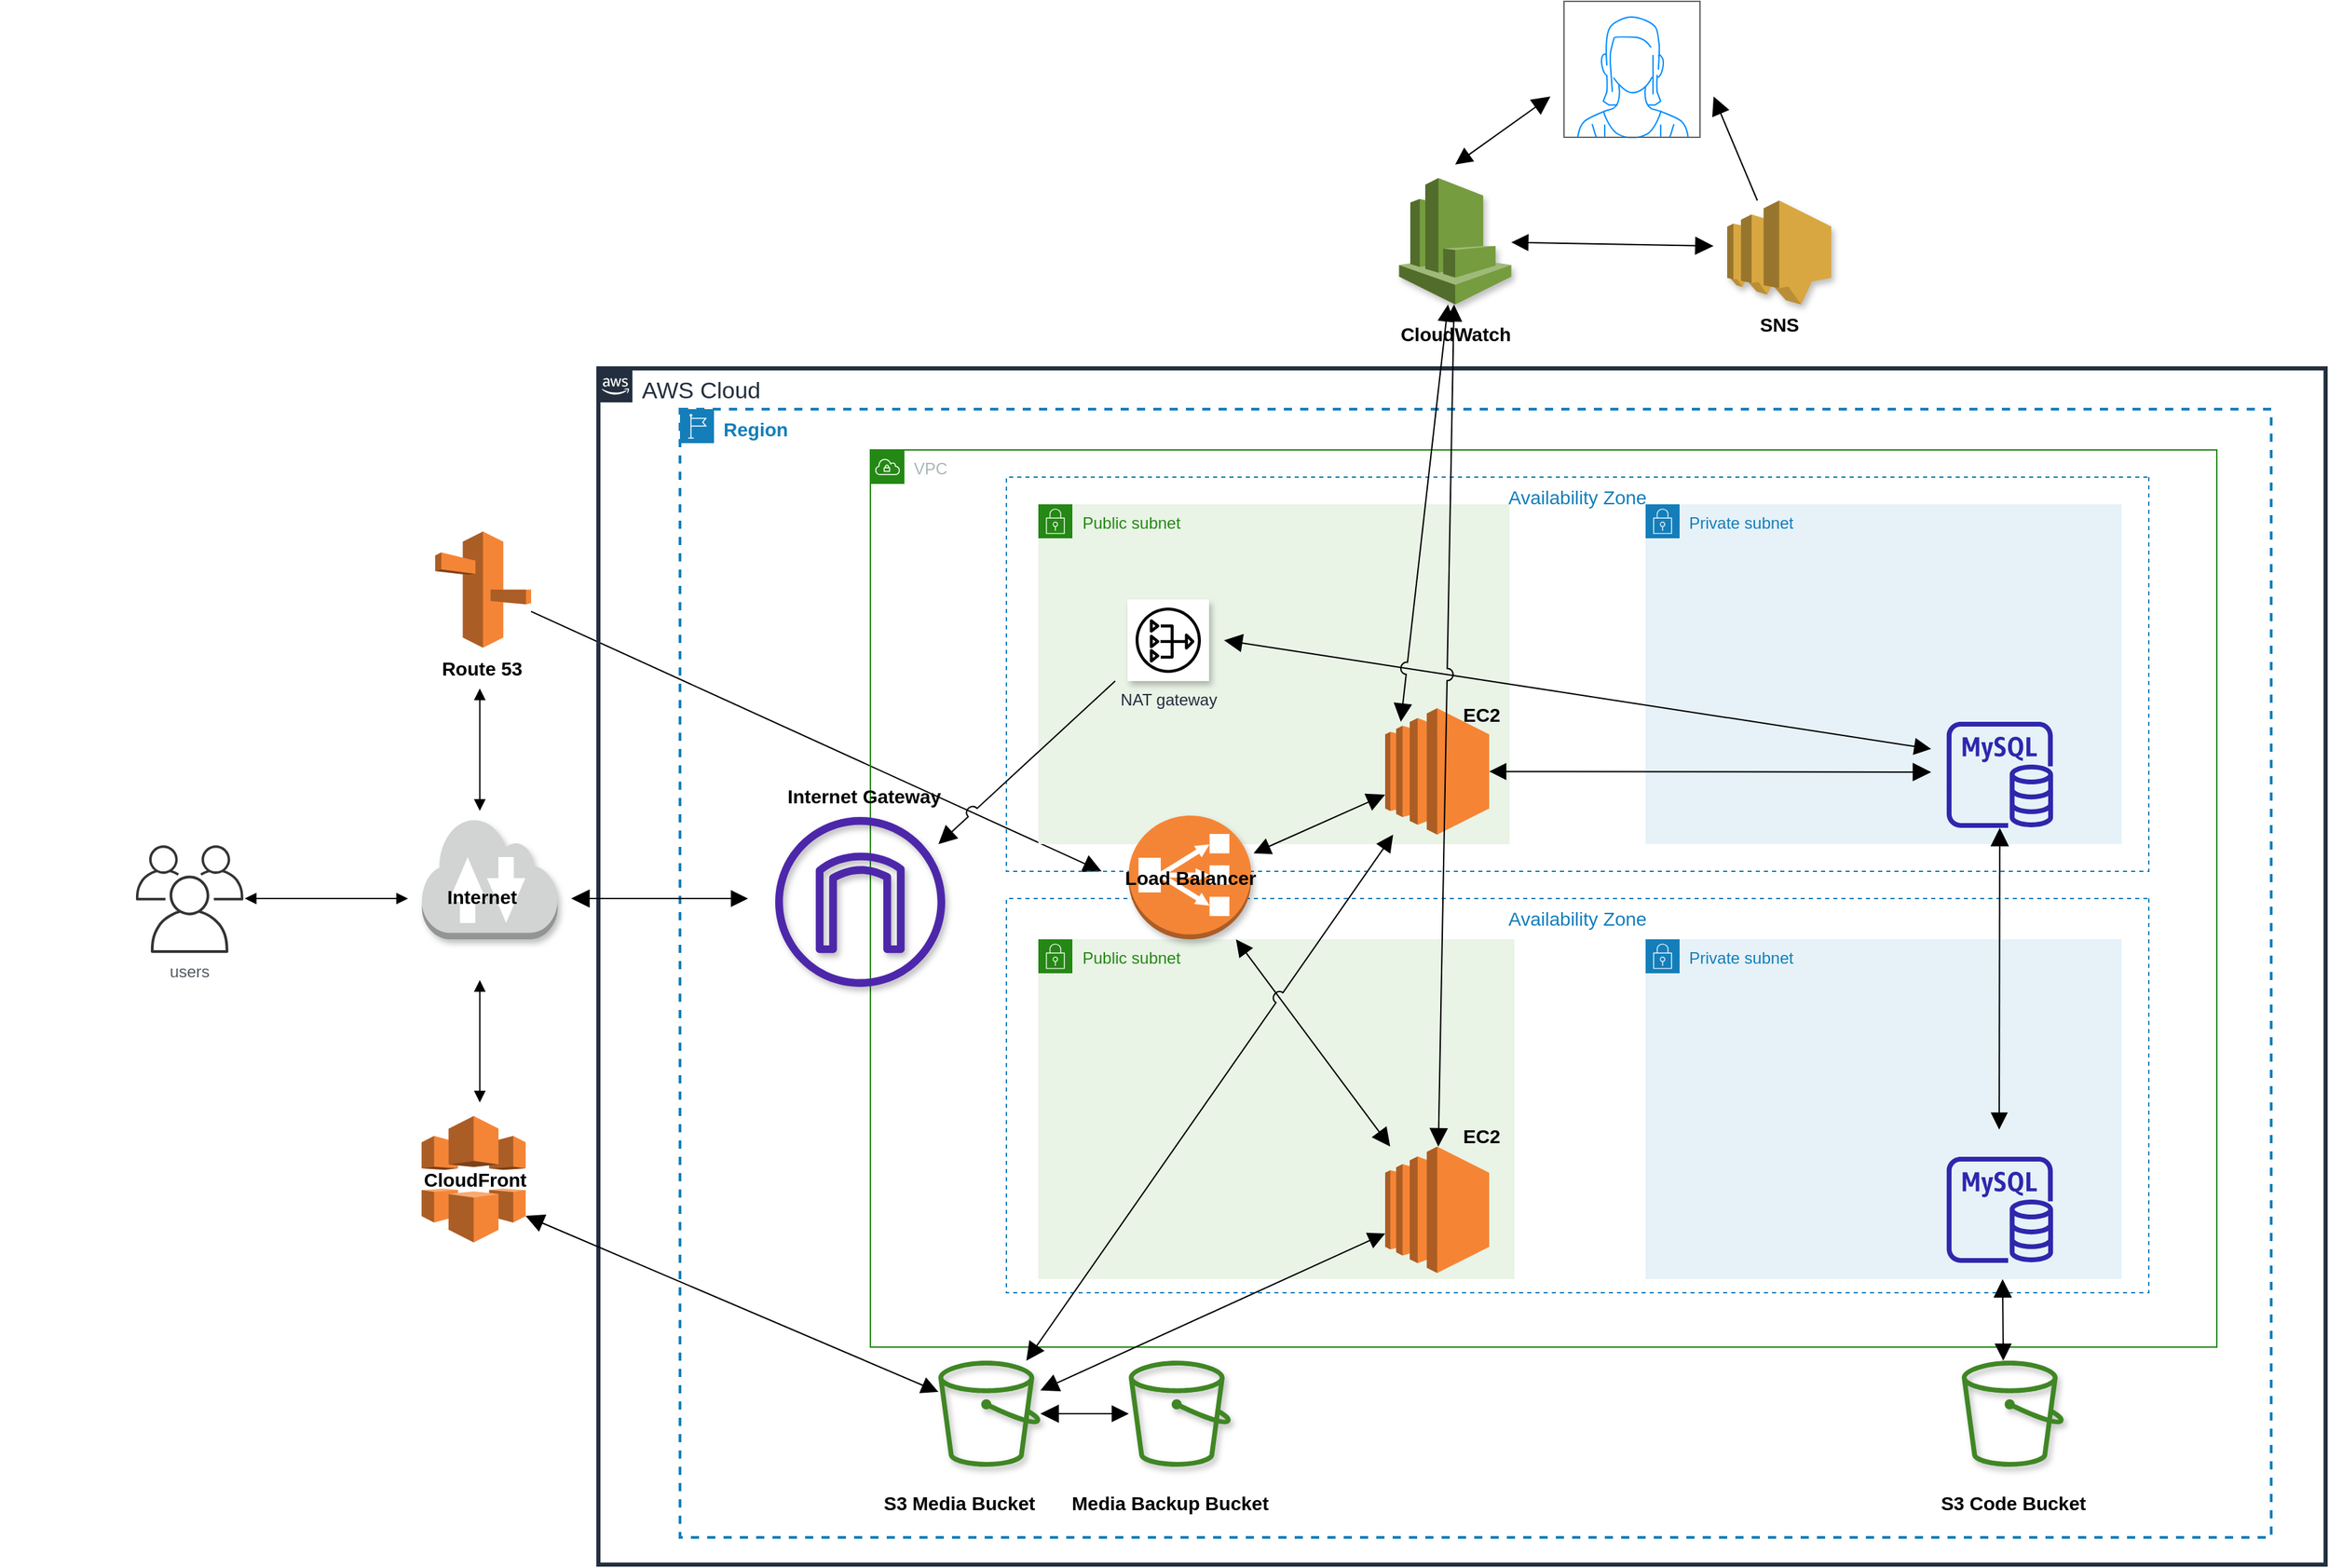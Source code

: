 <mxfile version="20.0.4" type="github"><diagram id="lW2RJok7BJHbPPR6jdGq" name="Page-1"><mxGraphModel dx="3972" dy="2962" grid="1" gridSize="10" guides="1" tooltips="1" connect="1" arrows="1" fold="1" page="1" pageScale="1" pageWidth="850" pageHeight="1100" math="0" shadow="0"><root><object label="" id="0"><mxCell/></object><mxCell id="1" parent="0"/><mxCell id="K6SgaukshG1jjvj-ds88-50" value="" style="edgeStyle=orthogonalEdgeStyle;rounded=0;orthogonalLoop=1;jettySize=auto;html=1;fontSize=14;fontColor=#FFFFFF;endArrow=block;endFill=1;startArrow=block;startFill=1;" parent="1" edge="1"><mxGeometry relative="1" as="geometry"><mxPoint x="-2367" y="-1531" as="sourcePoint"/><mxPoint x="-2247" y="-1531" as="targetPoint"/></mxGeometry></mxCell><mxCell id="K6SgaukshG1jjvj-ds88-9" value="users" style="sketch=0;outlineConnect=0;gradientColor=none;fontColor=#545B64;strokeColor=none;fillColor=#333333;dashed=0;verticalLabelPosition=bottom;verticalAlign=top;align=center;html=1;fontSize=12;fontStyle=0;aspect=fixed;shape=mxgraph.aws4.illustration_users;pointerEvents=1;strokeWidth=5;" parent="1" vertex="1"><mxGeometry x="-2547" y="-1570.12" width="278.9" height="79.12" as="geometry"/></mxCell><mxCell id="K6SgaukshG1jjvj-ds88-76" value="" style="edgeStyle=none;rounded=0;sketch=0;jumpStyle=arc;jumpSize=9;orthogonalLoop=1;jettySize=auto;html=1;fontSize=14;fontColor=#FFFFFF;startArrow=none;startFill=0;endArrow=block;endFill=1;startSize=10;endSize=11;" parent="1" source="K6SgaukshG1jjvj-ds88-19" edge="1"><mxGeometry relative="1" as="geometry"><mxPoint x="-1737" y="-1551" as="targetPoint"/></mxGeometry></mxCell><mxCell id="K6SgaukshG1jjvj-ds88-19" value="" style="outlineConnect=0;dashed=0;verticalLabelPosition=bottom;verticalAlign=top;align=center;html=1;shape=mxgraph.aws3.route_53;fillColor=#F58536;gradientColor=none;fontSize=14;strokeWidth=5;" parent="1" vertex="1"><mxGeometry x="-2227" y="-1801" width="70.5" height="85.5" as="geometry"/></mxCell><mxCell id="K6SgaukshG1jjvj-ds88-20" value="" style="outlineConnect=0;dashed=0;verticalLabelPosition=bottom;verticalAlign=top;align=center;html=1;shape=mxgraph.aws3.cloudfront;fillColor=#F58536;gradientColor=none;fontSize=14;strokeWidth=5;" parent="1" vertex="1"><mxGeometry x="-2237" y="-1371" width="76.5" height="93" as="geometry"/></mxCell><mxCell id="K6SgaukshG1jjvj-ds88-1" value="AWS Cloud" style="points=[[0,0],[0.25,0],[0.5,0],[0.75,0],[1,0],[1,0.25],[1,0.5],[1,0.75],[1,1],[0.75,1],[0.5,1],[0.25,1],[0,1],[0,0.75],[0,0.5],[0,0.25]];outlineConnect=0;gradientColor=none;html=1;whiteSpace=wrap;fontSize=17;fontStyle=0;container=1;pointerEvents=0;collapsible=0;recursiveResize=0;shape=mxgraph.aws4.group;grIcon=mxgraph.aws4.group_aws_cloud_alt;strokeColor=#232F3E;fillColor=none;verticalAlign=top;align=left;spacingLeft=30;fontColor=#232F3E;dashed=0;strokeWidth=3;" parent="1" vertex="1"><mxGeometry x="-2107" y="-1921" width="1270" height="880" as="geometry"/></mxCell><mxCell id="K6SgaukshG1jjvj-ds88-2" value="Region" style="points=[[0,0],[0.25,0],[0.5,0],[0.75,0],[1,0],[1,0.25],[1,0.5],[1,0.75],[1,1],[0.75,1],[0.5,1],[0.25,1],[0,1],[0,0.75],[0,0.5],[0,0.25]];outlineConnect=0;gradientColor=none;html=1;whiteSpace=wrap;fontSize=14;fontStyle=1;container=1;pointerEvents=0;collapsible=0;recursiveResize=0;shape=mxgraph.aws4.group;grIcon=mxgraph.aws4.group_region;strokeColor=#147EBA;fillColor=none;verticalAlign=top;align=left;spacingLeft=30;fontColor=#147EBA;dashed=1;strokeWidth=2;" parent="K6SgaukshG1jjvj-ds88-1" vertex="1"><mxGeometry x="60" y="30" width="1170" height="830" as="geometry"/></mxCell><mxCell id="K6SgaukshG1jjvj-ds88-3" value="VPC" style="points=[[0,0],[0.25,0],[0.5,0],[0.75,0],[1,0],[1,0.25],[1,0.5],[1,0.75],[1,1],[0.75,1],[0.5,1],[0.25,1],[0,1],[0,0.75],[0,0.5],[0,0.25]];outlineConnect=0;gradientColor=none;html=1;whiteSpace=wrap;fontSize=12;fontStyle=0;container=1;pointerEvents=0;collapsible=0;recursiveResize=0;shape=mxgraph.aws4.group;grIcon=mxgraph.aws4.group_vpc;strokeColor=#248814;fillColor=none;verticalAlign=top;align=left;spacingLeft=30;fontColor=#AAB7B8;dashed=0;strokeWidth=1;" parent="K6SgaukshG1jjvj-ds88-2" vertex="1"><mxGeometry x="140" y="30" width="990" height="660" as="geometry"/></mxCell><mxCell id="K6SgaukshG1jjvj-ds88-18" value="Availability Zone" style="fillColor=none;strokeColor=#147EBA;dashed=1;verticalAlign=top;fontStyle=0;fontColor=#147EBA;fontSize=14;direction=south;" parent="K6SgaukshG1jjvj-ds88-3" vertex="1"><mxGeometry x="100" y="330" width="840" height="290" as="geometry"/></mxCell><mxCell id="K6SgaukshG1jjvj-ds88-7" value="Private subnet" style="points=[[0,0],[0.25,0],[0.5,0],[0.75,0],[1,0],[1,0.25],[1,0.5],[1,0.75],[1,1],[0.75,1],[0.5,1],[0.25,1],[0,1],[0,0.75],[0,0.5],[0,0.25]];outlineConnect=0;gradientColor=none;html=1;whiteSpace=wrap;fontSize=12;fontStyle=0;container=1;pointerEvents=0;collapsible=0;recursiveResize=0;shape=mxgraph.aws4.group;grIcon=mxgraph.aws4.group_security_group;grStroke=0;strokeColor=#147EBA;fillColor=#E6F2F8;verticalAlign=top;align=left;spacingLeft=30;fontColor=#147EBA;dashed=0;" parent="K6SgaukshG1jjvj-ds88-3" vertex="1"><mxGeometry x="570" y="360" width="350" height="250" as="geometry"/></mxCell><mxCell id="K6SgaukshG1jjvj-ds88-11" value="" style="sketch=0;outlineConnect=0;fontColor=#232F3E;gradientColor=none;fillColor=#2E27AD;strokeColor=none;dashed=0;verticalLabelPosition=bottom;verticalAlign=top;align=center;html=1;fontSize=12;fontStyle=0;aspect=fixed;pointerEvents=1;shape=mxgraph.aws4.rds_mysql_instance;" parent="K6SgaukshG1jjvj-ds88-3" vertex="1"><mxGeometry x="741" y="520" width="179" height="78" as="geometry"/></mxCell><mxCell id="K6SgaukshG1jjvj-ds88-16" value="Availability Zone" style="fillColor=none;strokeColor=#147EBA;dashed=1;verticalAlign=top;fontStyle=0;fontColor=#147EBA;fontSize=14;direction=south;" parent="K6SgaukshG1jjvj-ds88-3" vertex="1"><mxGeometry x="100" y="20" width="840" height="290" as="geometry"/></mxCell><mxCell id="K6SgaukshG1jjvj-ds88-4" value="Public subnet" style="points=[[0,0],[0.25,0],[0.5,0],[0.75,0],[1,0],[1,0.25],[1,0.5],[1,0.75],[1,1],[0.75,1],[0.5,1],[0.25,1],[0,1],[0,0.75],[0,0.5],[0,0.25]];outlineConnect=0;gradientColor=none;html=1;whiteSpace=wrap;fontSize=12;fontStyle=0;container=1;pointerEvents=0;collapsible=0;recursiveResize=0;shape=mxgraph.aws4.group;grIcon=mxgraph.aws4.group_security_group;grStroke=0;strokeColor=#248814;fillColor=#E9F3E6;verticalAlign=top;align=left;spacingLeft=30;fontColor=#248814;dashed=0;" parent="K6SgaukshG1jjvj-ds88-3" vertex="1"><mxGeometry x="123.5" y="40" width="346.5" height="250" as="geometry"/></mxCell><mxCell id="K6SgaukshG1jjvj-ds88-25" value="NAT gateway" style="sketch=0;outlineConnect=0;fontColor=#232F3E;gradientColor=#ffffff;strokeColor=none;fillColor=#ffffff;dashed=0;verticalLabelPosition=bottom;verticalAlign=top;align=center;html=1;fontSize=12;fontStyle=0;aspect=fixed;shape=mxgraph.aws4.resourceIcon;resIcon=mxgraph.aws4.nat_gateway;shadow=1;gradientDirection=south;" parent="K6SgaukshG1jjvj-ds88-4" vertex="1"><mxGeometry x="65.5" y="70" width="60" height="60" as="geometry"/></mxCell><mxCell id="K6SgaukshG1jjvj-ds88-23" value="" style="outlineConnect=0;dashed=0;verticalLabelPosition=bottom;verticalAlign=top;align=center;html=1;shape=mxgraph.aws3.ec2;fillColor=#F58534;gradientColor=none;fontSize=14;strokeWidth=5;" parent="K6SgaukshG1jjvj-ds88-4" vertex="1"><mxGeometry x="255" y="150" width="76.5" height="93" as="geometry"/></mxCell><mxCell id="K6SgaukshG1jjvj-ds88-6" value="Private subnet" style="points=[[0,0],[0.25,0],[0.5,0],[0.75,0],[1,0],[1,0.25],[1,0.5],[1,0.75],[1,1],[0.75,1],[0.5,1],[0.25,1],[0,1],[0,0.75],[0,0.5],[0,0.25]];outlineConnect=0;gradientColor=none;html=1;whiteSpace=wrap;fontSize=12;fontStyle=0;container=1;pointerEvents=0;collapsible=0;recursiveResize=0;shape=mxgraph.aws4.group;grIcon=mxgraph.aws4.group_security_group;grStroke=0;strokeColor=#147EBA;fillColor=#E6F2F8;verticalAlign=top;align=left;spacingLeft=30;fontColor=#147EBA;dashed=0;" parent="K6SgaukshG1jjvj-ds88-3" vertex="1"><mxGeometry x="570" y="40" width="350" height="250" as="geometry"/></mxCell><mxCell id="K6SgaukshG1jjvj-ds88-117" value="" style="edgeStyle=none;rounded=0;sketch=0;jumpStyle=arc;jumpSize=9;orthogonalLoop=1;jettySize=auto;html=1;fontSize=14;fontColor=#FFFFFF;startArrow=block;startFill=1;endArrow=block;endFill=1;startSize=10;endSize=11;" parent="K6SgaukshG1jjvj-ds88-3" edge="1"><mxGeometry relative="1" as="geometry"><mxPoint x="780" y="220" as="sourcePoint"/><mxPoint x="260" y="140" as="targetPoint"/></mxGeometry></mxCell><mxCell id="K6SgaukshG1jjvj-ds88-10" value="" style="sketch=0;outlineConnect=0;fontColor=#232F3E;gradientColor=none;fillColor=#2E27AD;strokeColor=none;dashed=0;verticalLabelPosition=bottom;verticalAlign=top;align=center;html=1;fontSize=12;fontStyle=0;aspect=fixed;pointerEvents=1;shape=mxgraph.aws4.rds_mysql_instance;" parent="K6SgaukshG1jjvj-ds88-3" vertex="1"><mxGeometry x="741" y="200" width="179" height="78" as="geometry"/></mxCell><mxCell id="K6SgaukshG1jjvj-ds88-5" value="Public subnet" style="points=[[0,0],[0.25,0],[0.5,0],[0.75,0],[1,0],[1,0.25],[1,0.5],[1,0.75],[1,1],[0.75,1],[0.5,1],[0.25,1],[0,1],[0,0.75],[0,0.5],[0,0.25]];outlineConnect=0;gradientColor=none;html=1;whiteSpace=wrap;fontSize=12;fontStyle=0;container=1;pointerEvents=0;collapsible=0;recursiveResize=0;shape=mxgraph.aws4.group;grIcon=mxgraph.aws4.group_security_group;grStroke=0;strokeColor=#248814;fillColor=#E9F3E6;verticalAlign=top;align=left;spacingLeft=30;fontColor=#248814;dashed=0;" parent="K6SgaukshG1jjvj-ds88-3" vertex="1"><mxGeometry x="123.5" y="360" width="350" height="250" as="geometry"/></mxCell><mxCell id="K6SgaukshG1jjvj-ds88-36" value="&lt;b&gt;EC2&lt;/b&gt;" style="text;html=1;resizable=0;autosize=1;align=center;verticalAlign=middle;points=[];fillColor=none;strokeColor=none;rounded=0;shadow=1;fontSize=14;" parent="K6SgaukshG1jjvj-ds88-5" vertex="1"><mxGeometry x="300" y="130" width="50" height="30" as="geometry"/></mxCell><mxCell id="K6SgaukshG1jjvj-ds88-85" value="" style="edgeStyle=none;rounded=0;sketch=0;jumpStyle=arc;jumpSize=9;orthogonalLoop=1;jettySize=auto;html=1;fontSize=14;fontColor=#FFFFFF;startArrow=block;startFill=1;endArrow=block;endFill=1;startSize=10;endSize=11;" parent="K6SgaukshG1jjvj-ds88-3" source="K6SgaukshG1jjvj-ds88-32" target="K6SgaukshG1jjvj-ds88-28" edge="1"><mxGeometry relative="1" as="geometry"><mxPoint x="235" y="455.5" as="targetPoint"/></mxGeometry></mxCell><mxCell id="K6SgaukshG1jjvj-ds88-32" value="" style="outlineConnect=0;dashed=0;verticalLabelPosition=bottom;verticalAlign=top;align=center;html=1;shape=mxgraph.aws3.classic_load_balancer;fillColor=#F58536;gradientColor=none;shadow=1;fontSize=14;strokeWidth=5;" parent="K6SgaukshG1jjvj-ds88-3" vertex="1"><mxGeometry x="190" y="269" width="90" height="91" as="geometry"/></mxCell><mxCell id="K6SgaukshG1jjvj-ds88-82" value="" style="edgeStyle=none;rounded=0;sketch=0;jumpStyle=arc;jumpSize=9;orthogonalLoop=1;jettySize=auto;html=1;fontSize=14;fontColor=#FFFFFF;startArrow=block;startFill=1;endArrow=block;endFill=1;startSize=10;endSize=11;exitX=0.89;exitY=-0.11;exitDx=0;exitDy=0;exitPerimeter=0;" parent="K6SgaukshG1jjvj-ds88-3" source="K6SgaukshG1jjvj-ds88-38" target="K6SgaukshG1jjvj-ds88-23" edge="1"><mxGeometry relative="1" as="geometry"/></mxCell><mxCell id="K6SgaukshG1jjvj-ds88-83" value="" style="edgeStyle=none;rounded=0;sketch=0;jumpStyle=arc;jumpSize=9;orthogonalLoop=1;jettySize=auto;html=1;fontSize=14;fontColor=#FFFFFF;startArrow=none;startFill=0;endArrow=block;endFill=1;startSize=10;endSize=11;" parent="K6SgaukshG1jjvj-ds88-3" source="K6SgaukshG1jjvj-ds88-38" target="K6SgaukshG1jjvj-ds88-18" edge="1"><mxGeometry relative="1" as="geometry"/></mxCell><mxCell id="K6SgaukshG1jjvj-ds88-38" value="&lt;b&gt;Load Balancer&lt;/b&gt;" style="text;html=1;resizable=0;autosize=1;align=center;verticalAlign=middle;points=[];fillColor=none;strokeColor=none;rounded=0;shadow=1;fontSize=14;rotation=0;fontStyle=0" parent="K6SgaukshG1jjvj-ds88-3" vertex="1"><mxGeometry x="175" y="300" width="120" height="30" as="geometry"/></mxCell><mxCell id="K6SgaukshG1jjvj-ds88-35" value="&lt;b&gt;EC2&lt;/b&gt;" style="text;html=1;resizable=0;autosize=1;align=center;verticalAlign=middle;points=[];fillColor=none;strokeColor=none;rounded=0;shadow=1;fontSize=14;" parent="K6SgaukshG1jjvj-ds88-3" vertex="1"><mxGeometry x="423.5" y="180" width="50" height="30" as="geometry"/></mxCell><mxCell id="K6SgaukshG1jjvj-ds88-28" value="" style="outlineConnect=0;dashed=0;verticalLabelPosition=bottom;verticalAlign=top;align=center;html=1;shape=mxgraph.aws3.ec2;fillColor=#F58534;gradientColor=none;fontSize=14;strokeWidth=5;" parent="K6SgaukshG1jjvj-ds88-3" vertex="1"><mxGeometry x="378.5" y="512.5" width="76.5" height="93" as="geometry"/></mxCell><mxCell id="K6SgaukshG1jjvj-ds88-26" value="" style="sketch=0;outlineConnect=0;fontColor=#232F3E;gradientColor=none;fillColor=#4D27AA;strokeColor=none;dashed=0;verticalLabelPosition=bottom;verticalAlign=top;align=center;html=1;fontSize=12;fontStyle=0;aspect=fixed;pointerEvents=1;shape=mxgraph.aws4.internet_gateway;shadow=1;" parent="K6SgaukshG1jjvj-ds88-3" vertex="1"><mxGeometry x="-70" y="270" width="125" height="125" as="geometry"/></mxCell><mxCell id="K6SgaukshG1jjvj-ds88-88" value="" style="edgeStyle=none;rounded=0;sketch=0;jumpStyle=arc;jumpSize=9;orthogonalLoop=1;jettySize=auto;html=1;fontSize=14;fontColor=#FFFFFF;startArrow=block;startFill=1;endArrow=block;endFill=1;startSize=10;endSize=11;" parent="K6SgaukshG1jjvj-ds88-3" target="K6SgaukshG1jjvj-ds88-10" edge="1"><mxGeometry relative="1" as="geometry"><mxPoint x="830" y="500" as="sourcePoint"/><mxPoint x="830.5" y="440" as="targetPoint"/></mxGeometry></mxCell><mxCell id="K6SgaukshG1jjvj-ds88-79" value="" style="edgeStyle=none;rounded=0;sketch=0;jumpStyle=arc;jumpSize=9;orthogonalLoop=1;jettySize=auto;html=1;fontSize=14;fontColor=#FFFFFF;startArrow=none;startFill=0;endArrow=block;endFill=1;startSize=10;endSize=11;" parent="K6SgaukshG1jjvj-ds88-3" edge="1"><mxGeometry relative="1" as="geometry"><mxPoint x="180" y="170" as="sourcePoint"/><mxPoint x="50" y="290" as="targetPoint"/></mxGeometry></mxCell><mxCell id="K6SgaukshG1jjvj-ds88-115" value="" style="edgeStyle=none;rounded=0;sketch=0;jumpStyle=arc;jumpSize=9;orthogonalLoop=1;jettySize=auto;html=1;fontSize=14;fontColor=#FFFFFF;startArrow=block;startFill=1;endArrow=block;endFill=1;startSize=10;endSize=11;" parent="K6SgaukshG1jjvj-ds88-3" source="K6SgaukshG1jjvj-ds88-23" edge="1"><mxGeometry relative="1" as="geometry"><mxPoint x="780" y="237" as="targetPoint"/></mxGeometry></mxCell><mxCell id="K6SgaukshG1jjvj-ds88-45" value="" style="sketch=0;outlineConnect=0;fontColor=#232F3E;gradientColor=none;fillColor=#3F8624;strokeColor=none;dashed=0;verticalLabelPosition=bottom;verticalAlign=top;align=center;html=1;fontSize=12;fontStyle=0;aspect=fixed;pointerEvents=1;shape=mxgraph.aws4.bucket;shadow=1;" parent="K6SgaukshG1jjvj-ds88-2" vertex="1"><mxGeometry x="190" y="700" width="75" height="78" as="geometry"/></mxCell><mxCell id="K6SgaukshG1jjvj-ds88-90" value="" style="edgeStyle=none;rounded=0;sketch=0;jumpStyle=arc;jumpSize=9;orthogonalLoop=1;jettySize=auto;html=1;fontSize=14;fontColor=#FFFFFF;startArrow=block;startFill=1;endArrow=block;endFill=1;startSize=10;endSize=11;" parent="K6SgaukshG1jjvj-ds88-2" source="K6SgaukshG1jjvj-ds88-46" target="K6SgaukshG1jjvj-ds88-45" edge="1"><mxGeometry relative="1" as="geometry"/></mxCell><mxCell id="K6SgaukshG1jjvj-ds88-46" value="" style="sketch=0;outlineConnect=0;fontColor=#232F3E;gradientColor=none;fillColor=#3F8624;strokeColor=none;dashed=0;verticalLabelPosition=bottom;verticalAlign=top;align=center;html=1;fontSize=12;fontStyle=0;aspect=fixed;pointerEvents=1;shape=mxgraph.aws4.bucket;shadow=1;" parent="K6SgaukshG1jjvj-ds88-2" vertex="1"><mxGeometry x="330" y="700" width="75" height="78" as="geometry"/></mxCell><mxCell id="K6SgaukshG1jjvj-ds88-37" value="&lt;b&gt;Internet Gateway&lt;/b&gt;" style="text;html=1;resizable=0;autosize=1;align=center;verticalAlign=middle;points=[];fillColor=none;strokeColor=none;rounded=0;shadow=1;fontSize=14;" parent="K6SgaukshG1jjvj-ds88-2" vertex="1"><mxGeometry x="65" y="270" width="140" height="30" as="geometry"/></mxCell><mxCell id="K6SgaukshG1jjvj-ds88-94" value="&lt;b&gt;S3 Media Bucket&lt;/b&gt;" style="text;html=1;resizable=0;autosize=1;align=center;verticalAlign=middle;points=[];fillColor=none;strokeColor=none;rounded=0;shadow=1;fontSize=14;" parent="K6SgaukshG1jjvj-ds88-2" vertex="1"><mxGeometry x="140" y="790" width="130" height="30" as="geometry"/></mxCell><mxCell id="K6SgaukshG1jjvj-ds88-95" value="&lt;b&gt;Media Backup Bucket&lt;/b&gt;" style="text;html=1;resizable=0;autosize=1;align=center;verticalAlign=middle;points=[];fillColor=none;strokeColor=none;rounded=0;shadow=1;fontSize=14;" parent="K6SgaukshG1jjvj-ds88-2" vertex="1"><mxGeometry x="275" y="790" width="170" height="30" as="geometry"/></mxCell><mxCell id="K6SgaukshG1jjvj-ds88-119" value="" style="edgeStyle=none;rounded=0;sketch=0;jumpStyle=arc;jumpSize=9;orthogonalLoop=1;jettySize=auto;html=1;fontSize=14;fontColor=#FFFFFF;startArrow=block;startFill=1;endArrow=block;endFill=1;startSize=10;endSize=11;entryX=0.75;entryY=1;entryDx=0;entryDy=0;" parent="K6SgaukshG1jjvj-ds88-2" target="K6SgaukshG1jjvj-ds88-7" edge="1"><mxGeometry relative="1" as="geometry"><mxPoint x="973" y="700" as="sourcePoint"/><mxPoint x="937.993" y="670" as="targetPoint"/></mxGeometry></mxCell><mxCell id="K6SgaukshG1jjvj-ds88-120" value="&lt;b&gt;S3 Code Bucket&lt;/b&gt;" style="text;html=1;resizable=0;autosize=1;align=center;verticalAlign=middle;points=[];fillColor=none;strokeColor=none;rounded=0;shadow=1;fontSize=14;" parent="K6SgaukshG1jjvj-ds88-2" vertex="1"><mxGeometry x="915" y="790" width="130" height="30" as="geometry"/></mxCell><mxCell id="K6SgaukshG1jjvj-ds88-121" value="" style="sketch=0;outlineConnect=0;fontColor=#232F3E;gradientColor=none;fillColor=#3F8624;strokeColor=none;dashed=0;verticalLabelPosition=bottom;verticalAlign=top;align=center;html=1;fontSize=12;fontStyle=0;aspect=fixed;pointerEvents=1;shape=mxgraph.aws4.bucket;shadow=1;" parent="K6SgaukshG1jjvj-ds88-2" vertex="1"><mxGeometry x="942.5" y="700" width="75" height="78" as="geometry"/></mxCell><mxCell id="K6SgaukshG1jjvj-ds88-122" value="" style="edgeStyle=none;rounded=0;sketch=0;jumpStyle=arc;jumpSize=9;orthogonalLoop=1;jettySize=auto;html=1;fontSize=14;fontColor=#FFFFFF;startArrow=block;startFill=1;endArrow=block;endFill=1;startSize=10;endSize=11;" parent="K6SgaukshG1jjvj-ds88-2" source="K6SgaukshG1jjvj-ds88-23" target="K6SgaukshG1jjvj-ds88-45" edge="1"><mxGeometry relative="1" as="geometry"/></mxCell><mxCell id="K6SgaukshG1jjvj-ds88-124" value="" style="edgeStyle=none;rounded=0;sketch=0;jumpStyle=arc;jumpSize=9;orthogonalLoop=1;jettySize=auto;html=1;fontSize=14;fontColor=#FFFFFF;startArrow=block;startFill=1;endArrow=block;endFill=1;startSize=10;endSize=11;" parent="K6SgaukshG1jjvj-ds88-2" source="K6SgaukshG1jjvj-ds88-28" target="K6SgaukshG1jjvj-ds88-45" edge="1"><mxGeometry relative="1" as="geometry"><mxPoint x="460.25" y="589" as="targetPoint"/></mxGeometry></mxCell><mxCell id="K6SgaukshG1jjvj-ds88-33" value="&lt;b&gt;CloudFront&lt;/b&gt;" style="text;html=1;resizable=0;autosize=1;align=center;verticalAlign=middle;points=[];fillColor=none;strokeColor=none;rounded=0;shadow=1;fontSize=14;" parent="1" vertex="1"><mxGeometry x="-2248.5" y="-1339.5" width="100" height="30" as="geometry"/></mxCell><mxCell id="K6SgaukshG1jjvj-ds88-34" value="&lt;b&gt;Route 53&lt;/b&gt;" style="text;html=1;resizable=0;autosize=1;align=center;verticalAlign=middle;points=[];fillColor=none;strokeColor=none;rounded=0;shadow=1;fontSize=14;" parent="1" vertex="1"><mxGeometry x="-2233.5" y="-1715.5" width="80" height="30" as="geometry"/></mxCell><mxCell id="K6SgaukshG1jjvj-ds88-102" value="" style="edgeStyle=none;rounded=0;sketch=0;jumpStyle=arc;jumpSize=9;orthogonalLoop=1;jettySize=auto;html=1;fontSize=14;fontColor=#FFFFFF;startArrow=block;startFill=1;endArrow=block;endFill=1;startSize=10;endSize=11;" parent="1" source="K6SgaukshG1jjvj-ds88-40" edge="1"><mxGeometry relative="1" as="geometry"><mxPoint x="-1287" y="-2011" as="targetPoint"/></mxGeometry></mxCell><mxCell id="K6SgaukshG1jjvj-ds88-104" value="" style="edgeStyle=none;rounded=0;sketch=0;jumpStyle=arc;jumpSize=9;orthogonalLoop=1;jettySize=auto;html=1;fontSize=14;fontColor=#FFFFFF;startArrow=block;startFill=1;endArrow=block;endFill=1;startSize=10;endSize=11;" parent="1" edge="1"><mxGeometry relative="1" as="geometry"><mxPoint x="-1477" y="-2071" as="sourcePoint"/><mxPoint x="-1407" y="-2121" as="targetPoint"/></mxGeometry></mxCell><mxCell id="K6SgaukshG1jjvj-ds88-106" value="" style="edgeStyle=none;rounded=0;sketch=0;jumpStyle=arc;jumpSize=9;orthogonalLoop=1;jettySize=auto;html=1;fontSize=14;fontColor=#FFFFFF;startArrow=block;startFill=1;endArrow=block;endFill=1;startSize=10;endSize=11;" parent="1" source="K6SgaukshG1jjvj-ds88-40" edge="1"><mxGeometry relative="1" as="geometry"><mxPoint x="-1517" y="-1661" as="targetPoint"/></mxGeometry></mxCell><mxCell id="K6SgaukshG1jjvj-ds88-108" value="" style="edgeStyle=none;rounded=0;sketch=0;jumpStyle=arc;jumpSize=9;orthogonalLoop=1;jettySize=auto;html=1;fontSize=14;fontColor=#FFFFFF;startArrow=block;startFill=1;endArrow=block;endFill=1;startSize=10;endSize=11;" parent="1" source="K6SgaukshG1jjvj-ds88-40" target="K6SgaukshG1jjvj-ds88-28" edge="1"><mxGeometry relative="1" as="geometry"><mxPoint x="-1599.5" y="-2014.5" as="targetPoint"/></mxGeometry></mxCell><mxCell id="K6SgaukshG1jjvj-ds88-40" value="" style="outlineConnect=0;dashed=0;verticalLabelPosition=bottom;verticalAlign=top;align=center;html=1;shape=mxgraph.aws3.cloudwatch;fillColor=#759C3E;gradientColor=none;shadow=1;fontSize=14;strokeWidth=5;" parent="1" vertex="1"><mxGeometry x="-1518.25" y="-2061" width="82.5" height="93" as="geometry"/></mxCell><mxCell id="K6SgaukshG1jjvj-ds88-100" value="" style="edgeStyle=none;rounded=0;sketch=0;jumpStyle=arc;jumpSize=9;orthogonalLoop=1;jettySize=auto;html=1;fontSize=14;fontColor=#FFFFFF;startArrow=none;startFill=0;endArrow=block;endFill=1;startSize=10;endSize=11;" parent="1" source="K6SgaukshG1jjvj-ds88-41" edge="1"><mxGeometry relative="1" as="geometry"><mxPoint x="-1287" y="-2121" as="targetPoint"/></mxGeometry></mxCell><mxCell id="K6SgaukshG1jjvj-ds88-41" value="" style="outlineConnect=0;dashed=0;verticalLabelPosition=bottom;verticalAlign=top;align=center;html=1;shape=mxgraph.aws3.sns;fillColor=#D9A741;gradientColor=none;shadow=1;fontSize=14;strokeWidth=5;" parent="1" vertex="1"><mxGeometry x="-1277" y="-2044.5" width="76.5" height="76.5" as="geometry"/></mxCell><mxCell id="K6SgaukshG1jjvj-ds88-42" value="" style="verticalLabelPosition=bottom;shadow=0;dashed=0;align=center;html=1;verticalAlign=top;strokeWidth=1;shape=mxgraph.mockup.containers.userFemale;strokeColor=#666666;strokeColor2=#008cff;fontSize=14;fillColor=#FFFFFF;gradientColor=#ffffff;gradientDirection=south;" parent="1" vertex="1"><mxGeometry x="-1397" y="-2191" width="100" height="100" as="geometry"/></mxCell><mxCell id="K6SgaukshG1jjvj-ds88-59" value="" style="edgeStyle=none;rounded=0;orthogonalLoop=1;jettySize=auto;html=1;fontSize=14;fontColor=#FFFFFF;startArrow=block;startFill=1;endArrow=block;endFill=1;" parent="1" edge="1"><mxGeometry relative="1" as="geometry"><mxPoint x="-2194.21" y="-1471" as="sourcePoint"/><mxPoint x="-2194.21" y="-1381" as="targetPoint"/></mxGeometry></mxCell><mxCell id="K6SgaukshG1jjvj-ds88-47" value="" style="outlineConnect=0;dashed=0;verticalLabelPosition=bottom;verticalAlign=top;align=center;html=1;shape=mxgraph.aws3.internet_2;fillColor=#D2D3D3;gradientColor=none;shadow=1;fontSize=14;fontColor=#FFFFFF;strokeWidth=5;" parent="1" vertex="1"><mxGeometry x="-2236.75" y="-1591" width="99.75" height="90" as="geometry"/></mxCell><mxCell id="K6SgaukshG1jjvj-ds88-48" value="&lt;b&gt;Internet&lt;/b&gt;" style="text;html=1;resizable=0;autosize=1;align=center;verticalAlign=middle;points=[];fillColor=none;strokeColor=none;rounded=0;shadow=1;fontSize=14;" parent="1" vertex="1"><mxGeometry x="-2228.5" y="-1547" width="70" height="30" as="geometry"/></mxCell><mxCell id="K6SgaukshG1jjvj-ds88-61" value="" style="edgeStyle=none;rounded=0;orthogonalLoop=1;jettySize=auto;html=1;fontSize=14;fontColor=#FFFFFF;startArrow=block;startFill=1;endArrow=block;endFill=1;" parent="1" edge="1"><mxGeometry relative="1" as="geometry"><mxPoint x="-2194.21" y="-1685.5" as="sourcePoint"/><mxPoint x="-2194.21" y="-1595.5" as="targetPoint"/></mxGeometry></mxCell><mxCell id="K6SgaukshG1jjvj-ds88-74" value="" style="edgeStyle=none;rounded=0;sketch=0;jumpStyle=arc;jumpSize=9;orthogonalLoop=1;jettySize=auto;html=1;fontSize=14;fontColor=#FFFFFF;startArrow=block;startFill=1;endArrow=block;endFill=1;startSize=10;endSize=11;" parent="1" edge="1"><mxGeometry relative="1" as="geometry"><mxPoint x="-1997" y="-1531" as="sourcePoint"/><mxPoint x="-2127" y="-1531" as="targetPoint"/></mxGeometry></mxCell><mxCell id="K6SgaukshG1jjvj-ds88-92" value="" style="edgeStyle=none;rounded=0;sketch=0;jumpStyle=arc;jumpSize=9;orthogonalLoop=1;jettySize=auto;html=1;fontSize=14;fontColor=#FFFFFF;startArrow=block;startFill=1;endArrow=block;endFill=1;startSize=10;endSize=11;entryX=1;entryY=0.79;entryDx=0;entryDy=0;entryPerimeter=0;" parent="1" source="K6SgaukshG1jjvj-ds88-45" target="K6SgaukshG1jjvj-ds88-20" edge="1"><mxGeometry relative="1" as="geometry"><mxPoint x="-1947.007" y="-1162" as="targetPoint"/></mxGeometry></mxCell><mxCell id="K6SgaukshG1jjvj-ds88-96" value="&lt;b&gt;CloudWatch&lt;/b&gt;" style="text;html=1;resizable=0;autosize=1;align=center;verticalAlign=middle;points=[];fillColor=none;strokeColor=none;rounded=0;shadow=1;fontSize=14;" parent="1" vertex="1"><mxGeometry x="-1527" y="-1961" width="100" height="30" as="geometry"/></mxCell><mxCell id="K6SgaukshG1jjvj-ds88-97" value="&lt;b&gt;SNS&lt;/b&gt;" style="text;html=1;resizable=0;autosize=1;align=center;verticalAlign=middle;points=[];fillColor=none;strokeColor=none;rounded=0;shadow=1;fontSize=14;" parent="1" vertex="1"><mxGeometry x="-1263.75" y="-1968" width="50" height="30" as="geometry"/></mxCell></root></mxGraphModel></diagram></mxfile>